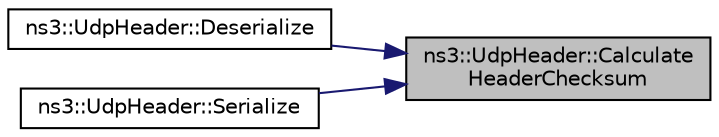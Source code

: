 digraph "ns3::UdpHeader::CalculateHeaderChecksum"
{
 // LATEX_PDF_SIZE
  edge [fontname="Helvetica",fontsize="10",labelfontname="Helvetica",labelfontsize="10"];
  node [fontname="Helvetica",fontsize="10",shape=record];
  rankdir="RL";
  Node1 [label="ns3::UdpHeader::Calculate\lHeaderChecksum",height=0.2,width=0.4,color="black", fillcolor="grey75", style="filled", fontcolor="black",tooltip="Calculate the header checksum."];
  Node1 -> Node2 [dir="back",color="midnightblue",fontsize="10",style="solid",fontname="Helvetica"];
  Node2 [label="ns3::UdpHeader::Deserialize",height=0.2,width=0.4,color="black", fillcolor="white", style="filled",URL="$classns3_1_1_udp_header.html#a68b4a7689b1741057d91f4360eb71493",tooltip=" "];
  Node1 -> Node3 [dir="back",color="midnightblue",fontsize="10",style="solid",fontname="Helvetica"];
  Node3 [label="ns3::UdpHeader::Serialize",height=0.2,width=0.4,color="black", fillcolor="white", style="filled",URL="$classns3_1_1_udp_header.html#a1023854152613e1c24a548bc6ed3e415",tooltip=" "];
}
